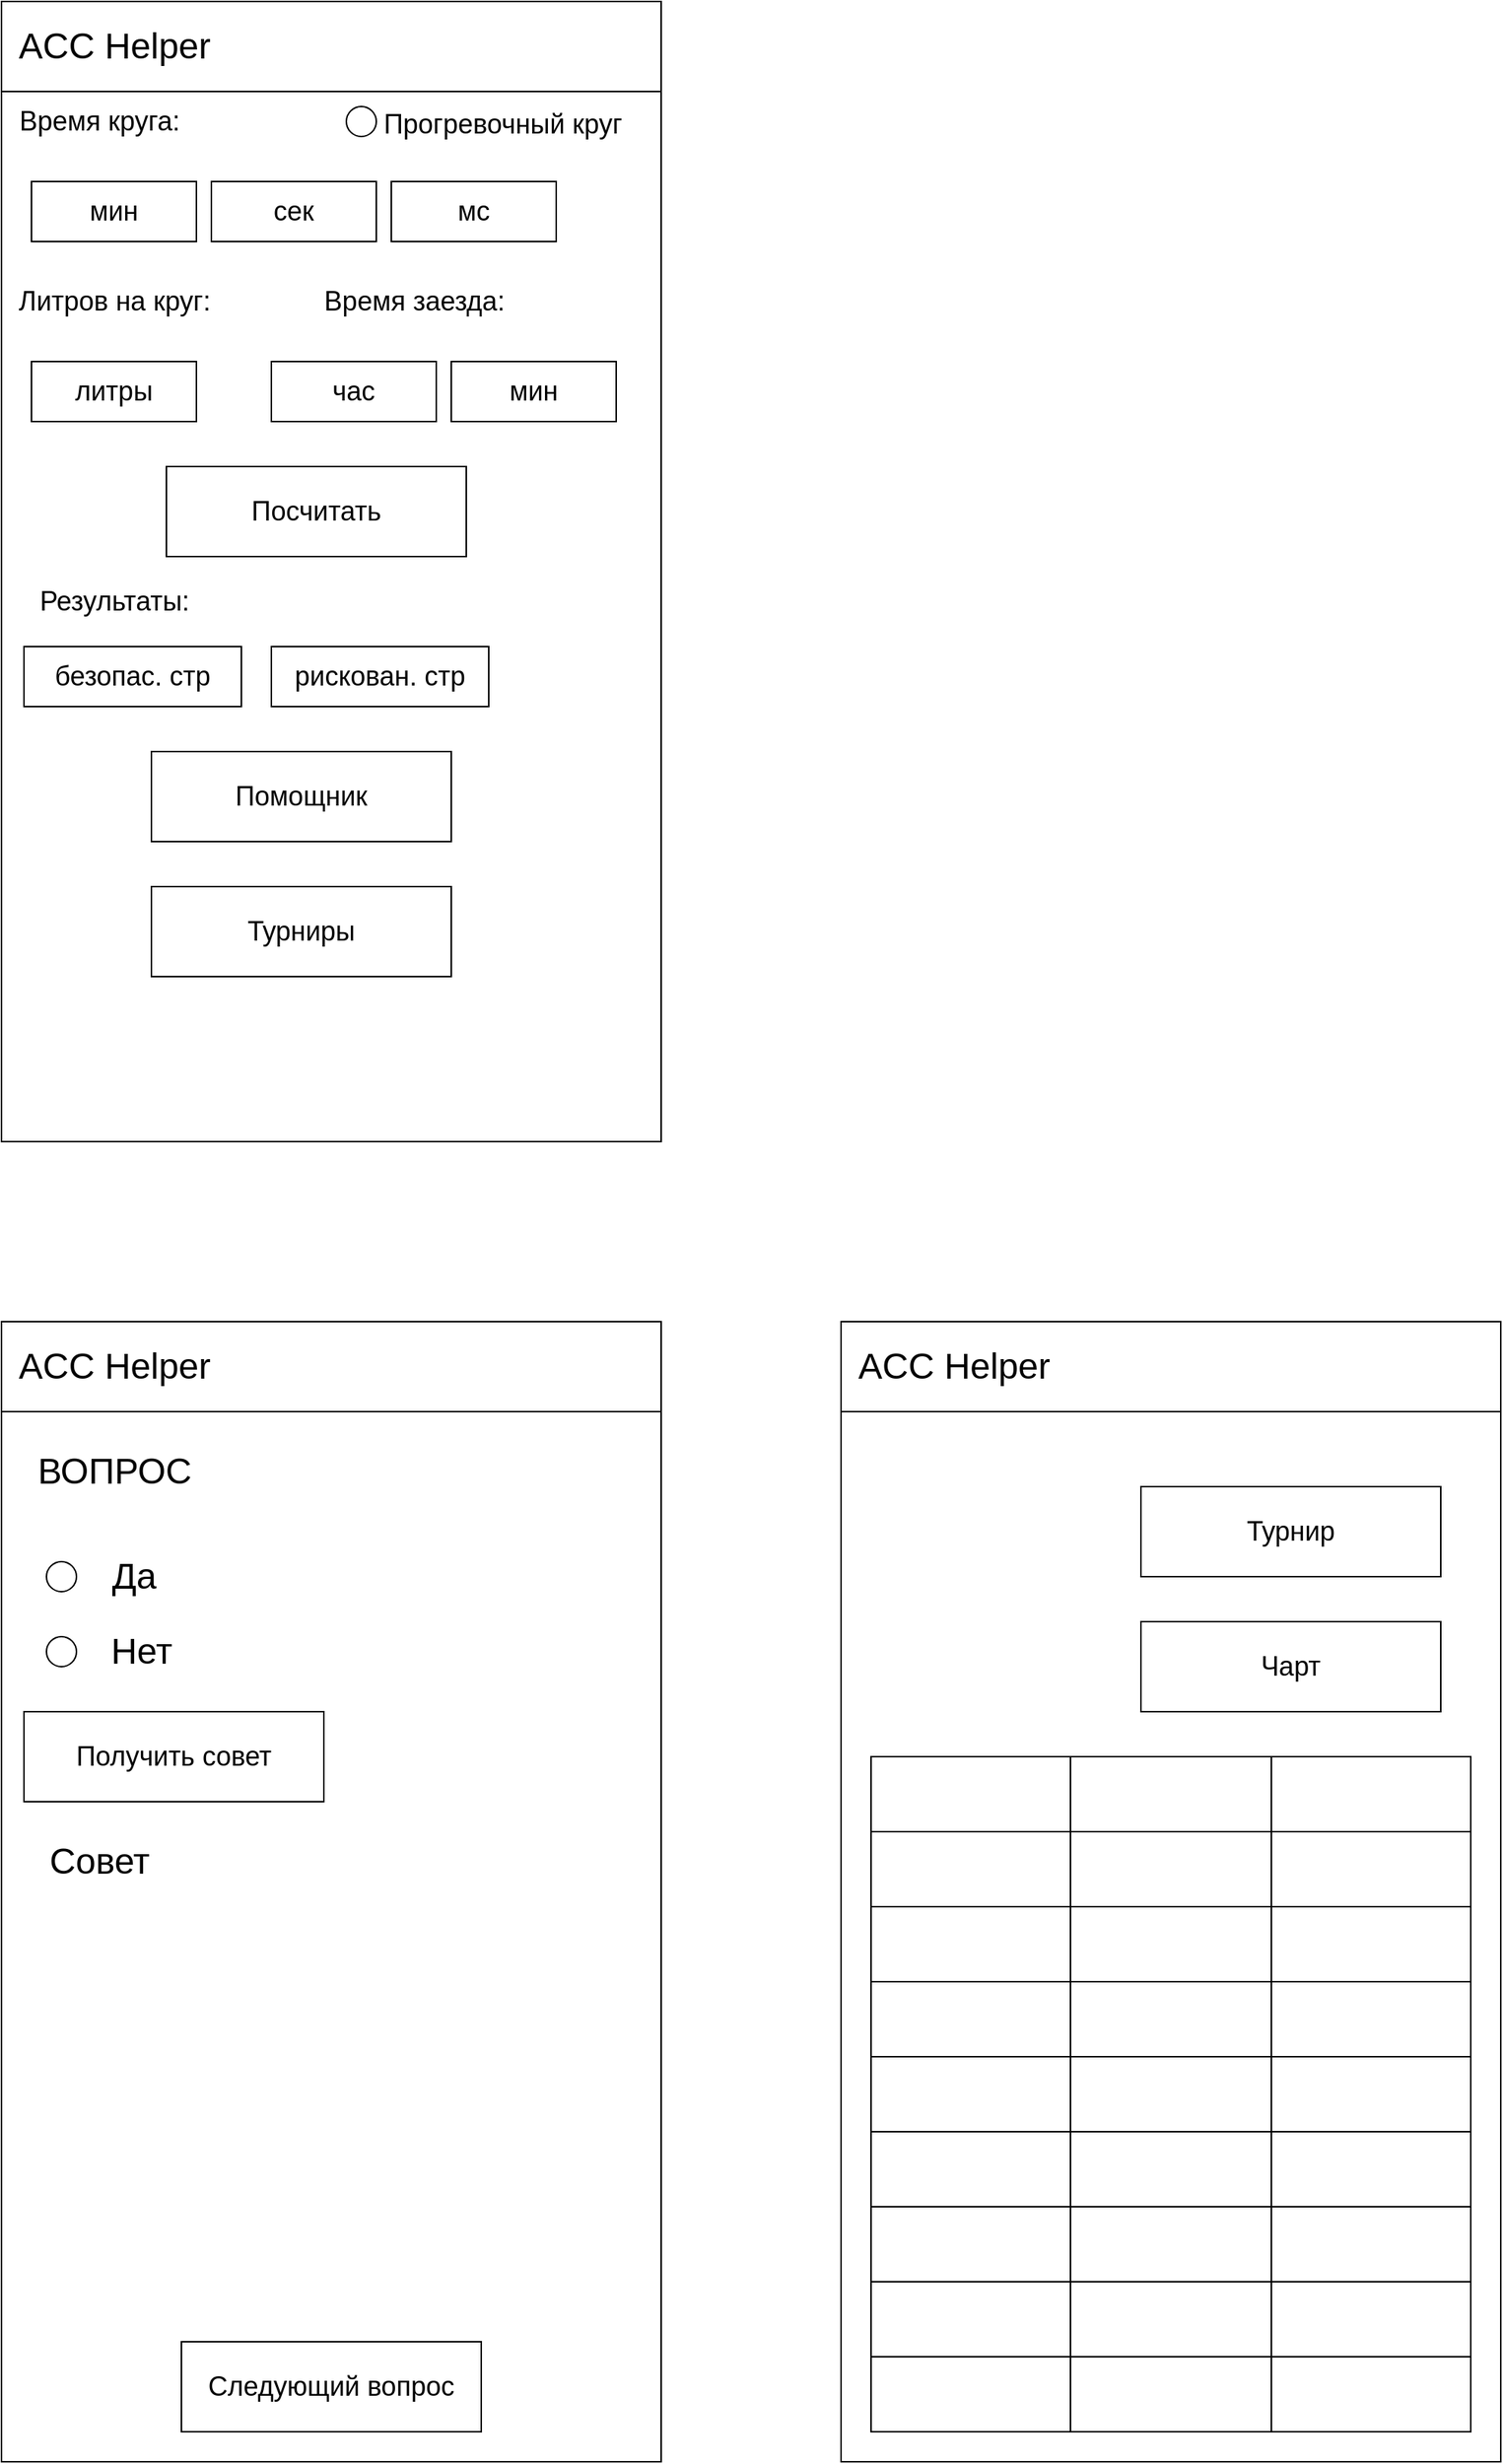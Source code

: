 <mxfile version="22.0.0" type="device">
  <diagram name="Страница — 1" id="Fkn4d4ggOS895twGQjuB">
    <mxGraphModel dx="1022" dy="1146" grid="1" gridSize="10" guides="1" tooltips="1" connect="1" arrows="1" fold="1" page="1" pageScale="1" pageWidth="827" pageHeight="1169" math="0" shadow="0">
      <root>
        <mxCell id="0" />
        <mxCell id="1" parent="0" />
        <mxCell id="hPSWKm6aiTyItyE_-EYs-1" value="" style="rounded=0;whiteSpace=wrap;html=1;" vertex="1" parent="1">
          <mxGeometry x="80" y="40" width="440" height="760" as="geometry" />
        </mxCell>
        <mxCell id="hPSWKm6aiTyItyE_-EYs-2" value="" style="rounded=0;whiteSpace=wrap;html=1;" vertex="1" parent="1">
          <mxGeometry x="80" y="40" width="440" height="60" as="geometry" />
        </mxCell>
        <mxCell id="hPSWKm6aiTyItyE_-EYs-3" value="&lt;font style=&quot;font-size: 24px;&quot;&gt;ACC Helper&lt;/font&gt;" style="text;html=1;align=center;verticalAlign=middle;resizable=0;points=[];autosize=1;strokeColor=none;fillColor=none;" vertex="1" parent="1">
          <mxGeometry x="80" y="50" width="150" height="40" as="geometry" />
        </mxCell>
        <mxCell id="hPSWKm6aiTyItyE_-EYs-4" value="&lt;font style=&quot;font-size: 18px;&quot;&gt;Время круга:&lt;/font&gt;" style="text;html=1;align=center;verticalAlign=middle;resizable=0;points=[];autosize=1;strokeColor=none;fillColor=none;" vertex="1" parent="1">
          <mxGeometry x="80" y="100" width="130" height="40" as="geometry" />
        </mxCell>
        <mxCell id="hPSWKm6aiTyItyE_-EYs-5" value="&lt;font style=&quot;font-size: 18px;&quot;&gt;мин&lt;/font&gt;" style="rounded=0;whiteSpace=wrap;html=1;" vertex="1" parent="1">
          <mxGeometry x="100" y="160" width="110" height="40" as="geometry" />
        </mxCell>
        <mxCell id="hPSWKm6aiTyItyE_-EYs-8" value="&lt;font style=&quot;font-size: 18px;&quot;&gt;сек&lt;/font&gt;" style="rounded=0;whiteSpace=wrap;html=1;" vertex="1" parent="1">
          <mxGeometry x="220" y="160" width="110" height="40" as="geometry" />
        </mxCell>
        <mxCell id="hPSWKm6aiTyItyE_-EYs-9" value="&lt;font style=&quot;font-size: 18px;&quot;&gt;мс&lt;/font&gt;" style="rounded=0;whiteSpace=wrap;html=1;" vertex="1" parent="1">
          <mxGeometry x="340" y="160" width="110" height="40" as="geometry" />
        </mxCell>
        <mxCell id="hPSWKm6aiTyItyE_-EYs-10" value="" style="ellipse;whiteSpace=wrap;html=1;aspect=fixed;" vertex="1" parent="1">
          <mxGeometry x="310" y="110" width="20" height="20" as="geometry" />
        </mxCell>
        <mxCell id="hPSWKm6aiTyItyE_-EYs-11" value="&lt;span style=&quot;font-size: 18px;&quot;&gt;Прогревочный круг&lt;/span&gt;" style="text;html=1;align=center;verticalAlign=middle;resizable=0;points=[];autosize=1;strokeColor=none;fillColor=none;" vertex="1" parent="1">
          <mxGeometry x="324" y="102" width="180" height="40" as="geometry" />
        </mxCell>
        <mxCell id="hPSWKm6aiTyItyE_-EYs-12" value="&lt;font style=&quot;font-size: 18px;&quot;&gt;Литров на круг:&lt;/font&gt;" style="text;html=1;align=center;verticalAlign=middle;resizable=0;points=[];autosize=1;strokeColor=none;fillColor=none;" vertex="1" parent="1">
          <mxGeometry x="80" y="220" width="150" height="40" as="geometry" />
        </mxCell>
        <mxCell id="hPSWKm6aiTyItyE_-EYs-13" value="&lt;font style=&quot;font-size: 18px;&quot;&gt;литры&lt;/font&gt;" style="rounded=0;whiteSpace=wrap;html=1;" vertex="1" parent="1">
          <mxGeometry x="100" y="280" width="110" height="40" as="geometry" />
        </mxCell>
        <mxCell id="hPSWKm6aiTyItyE_-EYs-14" value="&lt;span style=&quot;font-size: 18px;&quot;&gt;Время заезда:&lt;/span&gt;" style="text;html=1;align=center;verticalAlign=middle;resizable=0;points=[];autosize=1;strokeColor=none;fillColor=none;" vertex="1" parent="1">
          <mxGeometry x="285" y="220" width="140" height="40" as="geometry" />
        </mxCell>
        <mxCell id="hPSWKm6aiTyItyE_-EYs-15" value="&lt;font style=&quot;font-size: 18px;&quot;&gt;час&lt;/font&gt;" style="rounded=0;whiteSpace=wrap;html=1;" vertex="1" parent="1">
          <mxGeometry x="260" y="280" width="110" height="40" as="geometry" />
        </mxCell>
        <mxCell id="hPSWKm6aiTyItyE_-EYs-16" value="&lt;font style=&quot;font-size: 18px;&quot;&gt;мин&lt;/font&gt;" style="rounded=0;whiteSpace=wrap;html=1;" vertex="1" parent="1">
          <mxGeometry x="380" y="280" width="110" height="40" as="geometry" />
        </mxCell>
        <mxCell id="hPSWKm6aiTyItyE_-EYs-18" value="&lt;font style=&quot;font-size: 18px;&quot;&gt;Посчитать&lt;/font&gt;" style="rounded=0;whiteSpace=wrap;html=1;" vertex="1" parent="1">
          <mxGeometry x="190" y="350" width="200" height="60" as="geometry" />
        </mxCell>
        <mxCell id="hPSWKm6aiTyItyE_-EYs-19" value="&lt;font style=&quot;font-size: 18px;&quot;&gt;Результаты:&lt;/font&gt;" style="text;html=1;align=center;verticalAlign=middle;resizable=0;points=[];autosize=1;strokeColor=none;fillColor=none;" vertex="1" parent="1">
          <mxGeometry x="95" y="420" width="120" height="40" as="geometry" />
        </mxCell>
        <mxCell id="hPSWKm6aiTyItyE_-EYs-20" value="&lt;font style=&quot;font-size: 18px;&quot;&gt;безопас. стр&lt;/font&gt;" style="rounded=0;whiteSpace=wrap;html=1;" vertex="1" parent="1">
          <mxGeometry x="95" y="470" width="145" height="40" as="geometry" />
        </mxCell>
        <mxCell id="hPSWKm6aiTyItyE_-EYs-21" value="&lt;font style=&quot;font-size: 18px;&quot;&gt;рискован. стр&lt;/font&gt;" style="rounded=0;whiteSpace=wrap;html=1;" vertex="1" parent="1">
          <mxGeometry x="260" y="470" width="145" height="40" as="geometry" />
        </mxCell>
        <mxCell id="hPSWKm6aiTyItyE_-EYs-22" value="&lt;font style=&quot;font-size: 18px;&quot;&gt;Помощник&lt;/font&gt;" style="rounded=0;whiteSpace=wrap;html=1;" vertex="1" parent="1">
          <mxGeometry x="180" y="540" width="200" height="60" as="geometry" />
        </mxCell>
        <mxCell id="hPSWKm6aiTyItyE_-EYs-23" value="&lt;font style=&quot;font-size: 18px;&quot;&gt;Турниры&lt;/font&gt;" style="rounded=0;whiteSpace=wrap;html=1;" vertex="1" parent="1">
          <mxGeometry x="180" y="630" width="200" height="60" as="geometry" />
        </mxCell>
        <mxCell id="hPSWKm6aiTyItyE_-EYs-24" value="" style="rounded=0;whiteSpace=wrap;html=1;" vertex="1" parent="1">
          <mxGeometry x="80" y="920" width="440" height="760" as="geometry" />
        </mxCell>
        <mxCell id="hPSWKm6aiTyItyE_-EYs-25" value="" style="rounded=0;whiteSpace=wrap;html=1;" vertex="1" parent="1">
          <mxGeometry x="80" y="920" width="440" height="60" as="geometry" />
        </mxCell>
        <mxCell id="hPSWKm6aiTyItyE_-EYs-26" value="&lt;font style=&quot;font-size: 24px;&quot;&gt;ACC Helper&lt;/font&gt;" style="text;html=1;align=center;verticalAlign=middle;resizable=0;points=[];autosize=1;strokeColor=none;fillColor=none;" vertex="1" parent="1">
          <mxGeometry x="80" y="930" width="150" height="40" as="geometry" />
        </mxCell>
        <mxCell id="hPSWKm6aiTyItyE_-EYs-27" value="&lt;font style=&quot;font-size: 24px;&quot;&gt;ВОПРОС&lt;/font&gt;" style="text;html=1;align=center;verticalAlign=middle;resizable=0;points=[];autosize=1;strokeColor=none;fillColor=none;" vertex="1" parent="1">
          <mxGeometry x="90" y="1000" width="130" height="40" as="geometry" />
        </mxCell>
        <mxCell id="hPSWKm6aiTyItyE_-EYs-28" value="" style="ellipse;whiteSpace=wrap;html=1;aspect=fixed;" vertex="1" parent="1">
          <mxGeometry x="110" y="1080" width="20" height="20" as="geometry" />
        </mxCell>
        <mxCell id="hPSWKm6aiTyItyE_-EYs-29" value="" style="ellipse;whiteSpace=wrap;html=1;aspect=fixed;" vertex="1" parent="1">
          <mxGeometry x="110" y="1130" width="20" height="20" as="geometry" />
        </mxCell>
        <mxCell id="hPSWKm6aiTyItyE_-EYs-30" value="&lt;span style=&quot;font-size: 24px;&quot;&gt;Да&lt;/span&gt;" style="text;html=1;align=center;verticalAlign=middle;resizable=0;points=[];autosize=1;strokeColor=none;fillColor=none;" vertex="1" parent="1">
          <mxGeometry x="142.5" y="1070" width="50" height="40" as="geometry" />
        </mxCell>
        <mxCell id="hPSWKm6aiTyItyE_-EYs-31" value="&lt;span style=&quot;font-size: 24px;&quot;&gt;Нет&lt;/span&gt;" style="text;html=1;align=center;verticalAlign=middle;resizable=0;points=[];autosize=1;strokeColor=none;fillColor=none;" vertex="1" parent="1">
          <mxGeometry x="142.5" y="1120" width="60" height="40" as="geometry" />
        </mxCell>
        <mxCell id="hPSWKm6aiTyItyE_-EYs-32" value="&lt;font style=&quot;font-size: 18px;&quot;&gt;Получить совет&lt;/font&gt;" style="rounded=0;whiteSpace=wrap;html=1;" vertex="1" parent="1">
          <mxGeometry x="95" y="1180" width="200" height="60" as="geometry" />
        </mxCell>
        <mxCell id="hPSWKm6aiTyItyE_-EYs-33" value="&lt;font style=&quot;font-size: 24px;&quot;&gt;Совет&lt;/font&gt;" style="text;html=1;align=center;verticalAlign=middle;resizable=0;points=[];autosize=1;strokeColor=none;fillColor=none;" vertex="1" parent="1">
          <mxGeometry x="100" y="1260" width="90" height="40" as="geometry" />
        </mxCell>
        <mxCell id="hPSWKm6aiTyItyE_-EYs-34" value="&lt;font style=&quot;font-size: 18px;&quot;&gt;Следующий вопрос&lt;/font&gt;" style="rounded=0;whiteSpace=wrap;html=1;" vertex="1" parent="1">
          <mxGeometry x="200" y="1600" width="200" height="60" as="geometry" />
        </mxCell>
        <mxCell id="hPSWKm6aiTyItyE_-EYs-36" value="" style="rounded=0;whiteSpace=wrap;html=1;" vertex="1" parent="1">
          <mxGeometry x="640" y="920" width="440" height="760" as="geometry" />
        </mxCell>
        <mxCell id="hPSWKm6aiTyItyE_-EYs-37" value="" style="rounded=0;whiteSpace=wrap;html=1;" vertex="1" parent="1">
          <mxGeometry x="640" y="920" width="440" height="60" as="geometry" />
        </mxCell>
        <mxCell id="hPSWKm6aiTyItyE_-EYs-38" value="&lt;font style=&quot;font-size: 24px;&quot;&gt;ACC Helper&lt;/font&gt;" style="text;html=1;align=center;verticalAlign=middle;resizable=0;points=[];autosize=1;strokeColor=none;fillColor=none;" vertex="1" parent="1">
          <mxGeometry x="640" y="930" width="150" height="40" as="geometry" />
        </mxCell>
        <mxCell id="hPSWKm6aiTyItyE_-EYs-46" value="&lt;span style=&quot;font-size: 18px;&quot;&gt;Турнир&lt;/span&gt;" style="rounded=0;whiteSpace=wrap;html=1;" vertex="1" parent="1">
          <mxGeometry x="840" y="1030" width="200" height="60" as="geometry" />
        </mxCell>
        <mxCell id="hPSWKm6aiTyItyE_-EYs-47" value="&lt;span style=&quot;font-size: 18px;&quot;&gt;Чарт&lt;/span&gt;" style="rounded=0;whiteSpace=wrap;html=1;" vertex="1" parent="1">
          <mxGeometry x="840" y="1120" width="200" height="60" as="geometry" />
        </mxCell>
        <mxCell id="hPSWKm6aiTyItyE_-EYs-48" value="" style="shape=table;startSize=0;container=1;collapsible=0;childLayout=tableLayout;fontSize=16;" vertex="1" parent="1">
          <mxGeometry x="660" y="1210" width="400" height="150" as="geometry" />
        </mxCell>
        <mxCell id="hPSWKm6aiTyItyE_-EYs-49" value="" style="shape=tableRow;horizontal=0;startSize=0;swimlaneHead=0;swimlaneBody=0;strokeColor=inherit;top=0;left=0;bottom=0;right=0;collapsible=0;dropTarget=0;fillColor=none;points=[[0,0.5],[1,0.5]];portConstraint=eastwest;fontSize=16;" vertex="1" parent="hPSWKm6aiTyItyE_-EYs-48">
          <mxGeometry width="400" height="50" as="geometry" />
        </mxCell>
        <mxCell id="hPSWKm6aiTyItyE_-EYs-50" value="" style="shape=partialRectangle;html=1;whiteSpace=wrap;connectable=0;strokeColor=inherit;overflow=hidden;fillColor=none;top=0;left=0;bottom=0;right=0;pointerEvents=1;fontSize=16;" vertex="1" parent="hPSWKm6aiTyItyE_-EYs-49">
          <mxGeometry width="133" height="50" as="geometry">
            <mxRectangle width="133" height="50" as="alternateBounds" />
          </mxGeometry>
        </mxCell>
        <mxCell id="hPSWKm6aiTyItyE_-EYs-51" value="" style="shape=partialRectangle;html=1;whiteSpace=wrap;connectable=0;strokeColor=inherit;overflow=hidden;fillColor=none;top=0;left=0;bottom=0;right=0;pointerEvents=1;fontSize=16;" vertex="1" parent="hPSWKm6aiTyItyE_-EYs-49">
          <mxGeometry x="133" width="134" height="50" as="geometry">
            <mxRectangle width="134" height="50" as="alternateBounds" />
          </mxGeometry>
        </mxCell>
        <mxCell id="hPSWKm6aiTyItyE_-EYs-52" value="" style="shape=partialRectangle;html=1;whiteSpace=wrap;connectable=0;strokeColor=inherit;overflow=hidden;fillColor=none;top=0;left=0;bottom=0;right=0;pointerEvents=1;fontSize=16;" vertex="1" parent="hPSWKm6aiTyItyE_-EYs-49">
          <mxGeometry x="267" width="133" height="50" as="geometry">
            <mxRectangle width="133" height="50" as="alternateBounds" />
          </mxGeometry>
        </mxCell>
        <mxCell id="hPSWKm6aiTyItyE_-EYs-53" value="" style="shape=tableRow;horizontal=0;startSize=0;swimlaneHead=0;swimlaneBody=0;strokeColor=inherit;top=0;left=0;bottom=0;right=0;collapsible=0;dropTarget=0;fillColor=none;points=[[0,0.5],[1,0.5]];portConstraint=eastwest;fontSize=16;" vertex="1" parent="hPSWKm6aiTyItyE_-EYs-48">
          <mxGeometry y="50" width="400" height="50" as="geometry" />
        </mxCell>
        <mxCell id="hPSWKm6aiTyItyE_-EYs-54" value="" style="shape=partialRectangle;html=1;whiteSpace=wrap;connectable=0;strokeColor=inherit;overflow=hidden;fillColor=none;top=0;left=0;bottom=0;right=0;pointerEvents=1;fontSize=16;" vertex="1" parent="hPSWKm6aiTyItyE_-EYs-53">
          <mxGeometry width="133" height="50" as="geometry">
            <mxRectangle width="133" height="50" as="alternateBounds" />
          </mxGeometry>
        </mxCell>
        <mxCell id="hPSWKm6aiTyItyE_-EYs-55" value="" style="shape=partialRectangle;html=1;whiteSpace=wrap;connectable=0;strokeColor=inherit;overflow=hidden;fillColor=none;top=0;left=0;bottom=0;right=0;pointerEvents=1;fontSize=16;" vertex="1" parent="hPSWKm6aiTyItyE_-EYs-53">
          <mxGeometry x="133" width="134" height="50" as="geometry">
            <mxRectangle width="134" height="50" as="alternateBounds" />
          </mxGeometry>
        </mxCell>
        <mxCell id="hPSWKm6aiTyItyE_-EYs-56" value="" style="shape=partialRectangle;html=1;whiteSpace=wrap;connectable=0;strokeColor=inherit;overflow=hidden;fillColor=none;top=0;left=0;bottom=0;right=0;pointerEvents=1;fontSize=16;" vertex="1" parent="hPSWKm6aiTyItyE_-EYs-53">
          <mxGeometry x="267" width="133" height="50" as="geometry">
            <mxRectangle width="133" height="50" as="alternateBounds" />
          </mxGeometry>
        </mxCell>
        <mxCell id="hPSWKm6aiTyItyE_-EYs-57" value="" style="shape=tableRow;horizontal=0;startSize=0;swimlaneHead=0;swimlaneBody=0;strokeColor=inherit;top=0;left=0;bottom=0;right=0;collapsible=0;dropTarget=0;fillColor=none;points=[[0,0.5],[1,0.5]];portConstraint=eastwest;fontSize=16;" vertex="1" parent="hPSWKm6aiTyItyE_-EYs-48">
          <mxGeometry y="100" width="400" height="50" as="geometry" />
        </mxCell>
        <mxCell id="hPSWKm6aiTyItyE_-EYs-58" value="" style="shape=partialRectangle;html=1;whiteSpace=wrap;connectable=0;strokeColor=inherit;overflow=hidden;fillColor=none;top=0;left=0;bottom=0;right=0;pointerEvents=1;fontSize=16;" vertex="1" parent="hPSWKm6aiTyItyE_-EYs-57">
          <mxGeometry width="133" height="50" as="geometry">
            <mxRectangle width="133" height="50" as="alternateBounds" />
          </mxGeometry>
        </mxCell>
        <mxCell id="hPSWKm6aiTyItyE_-EYs-59" value="" style="shape=partialRectangle;html=1;whiteSpace=wrap;connectable=0;strokeColor=inherit;overflow=hidden;fillColor=none;top=0;left=0;bottom=0;right=0;pointerEvents=1;fontSize=16;" vertex="1" parent="hPSWKm6aiTyItyE_-EYs-57">
          <mxGeometry x="133" width="134" height="50" as="geometry">
            <mxRectangle width="134" height="50" as="alternateBounds" />
          </mxGeometry>
        </mxCell>
        <mxCell id="hPSWKm6aiTyItyE_-EYs-60" value="" style="shape=partialRectangle;html=1;whiteSpace=wrap;connectable=0;strokeColor=inherit;overflow=hidden;fillColor=none;top=0;left=0;bottom=0;right=0;pointerEvents=1;fontSize=16;" vertex="1" parent="hPSWKm6aiTyItyE_-EYs-57">
          <mxGeometry x="267" width="133" height="50" as="geometry">
            <mxRectangle width="133" height="50" as="alternateBounds" />
          </mxGeometry>
        </mxCell>
        <mxCell id="hPSWKm6aiTyItyE_-EYs-61" value="" style="shape=table;startSize=0;container=1;collapsible=0;childLayout=tableLayout;fontSize=16;" vertex="1" parent="1">
          <mxGeometry x="660" y="1360" width="400" height="150" as="geometry" />
        </mxCell>
        <mxCell id="hPSWKm6aiTyItyE_-EYs-62" value="" style="shape=tableRow;horizontal=0;startSize=0;swimlaneHead=0;swimlaneBody=0;strokeColor=inherit;top=0;left=0;bottom=0;right=0;collapsible=0;dropTarget=0;fillColor=none;points=[[0,0.5],[1,0.5]];portConstraint=eastwest;fontSize=16;" vertex="1" parent="hPSWKm6aiTyItyE_-EYs-61">
          <mxGeometry width="400" height="50" as="geometry" />
        </mxCell>
        <mxCell id="hPSWKm6aiTyItyE_-EYs-63" value="" style="shape=partialRectangle;html=1;whiteSpace=wrap;connectable=0;strokeColor=inherit;overflow=hidden;fillColor=none;top=0;left=0;bottom=0;right=0;pointerEvents=1;fontSize=16;" vertex="1" parent="hPSWKm6aiTyItyE_-EYs-62">
          <mxGeometry width="133" height="50" as="geometry">
            <mxRectangle width="133" height="50" as="alternateBounds" />
          </mxGeometry>
        </mxCell>
        <mxCell id="hPSWKm6aiTyItyE_-EYs-64" value="" style="shape=partialRectangle;html=1;whiteSpace=wrap;connectable=0;strokeColor=inherit;overflow=hidden;fillColor=none;top=0;left=0;bottom=0;right=0;pointerEvents=1;fontSize=16;" vertex="1" parent="hPSWKm6aiTyItyE_-EYs-62">
          <mxGeometry x="133" width="134" height="50" as="geometry">
            <mxRectangle width="134" height="50" as="alternateBounds" />
          </mxGeometry>
        </mxCell>
        <mxCell id="hPSWKm6aiTyItyE_-EYs-65" value="" style="shape=partialRectangle;html=1;whiteSpace=wrap;connectable=0;strokeColor=inherit;overflow=hidden;fillColor=none;top=0;left=0;bottom=0;right=0;pointerEvents=1;fontSize=16;" vertex="1" parent="hPSWKm6aiTyItyE_-EYs-62">
          <mxGeometry x="267" width="133" height="50" as="geometry">
            <mxRectangle width="133" height="50" as="alternateBounds" />
          </mxGeometry>
        </mxCell>
        <mxCell id="hPSWKm6aiTyItyE_-EYs-66" value="" style="shape=tableRow;horizontal=0;startSize=0;swimlaneHead=0;swimlaneBody=0;strokeColor=inherit;top=0;left=0;bottom=0;right=0;collapsible=0;dropTarget=0;fillColor=none;points=[[0,0.5],[1,0.5]];portConstraint=eastwest;fontSize=16;" vertex="1" parent="hPSWKm6aiTyItyE_-EYs-61">
          <mxGeometry y="50" width="400" height="50" as="geometry" />
        </mxCell>
        <mxCell id="hPSWKm6aiTyItyE_-EYs-67" value="" style="shape=partialRectangle;html=1;whiteSpace=wrap;connectable=0;strokeColor=inherit;overflow=hidden;fillColor=none;top=0;left=0;bottom=0;right=0;pointerEvents=1;fontSize=16;" vertex="1" parent="hPSWKm6aiTyItyE_-EYs-66">
          <mxGeometry width="133" height="50" as="geometry">
            <mxRectangle width="133" height="50" as="alternateBounds" />
          </mxGeometry>
        </mxCell>
        <mxCell id="hPSWKm6aiTyItyE_-EYs-68" value="" style="shape=partialRectangle;html=1;whiteSpace=wrap;connectable=0;strokeColor=inherit;overflow=hidden;fillColor=none;top=0;left=0;bottom=0;right=0;pointerEvents=1;fontSize=16;" vertex="1" parent="hPSWKm6aiTyItyE_-EYs-66">
          <mxGeometry x="133" width="134" height="50" as="geometry">
            <mxRectangle width="134" height="50" as="alternateBounds" />
          </mxGeometry>
        </mxCell>
        <mxCell id="hPSWKm6aiTyItyE_-EYs-69" value="" style="shape=partialRectangle;html=1;whiteSpace=wrap;connectable=0;strokeColor=inherit;overflow=hidden;fillColor=none;top=0;left=0;bottom=0;right=0;pointerEvents=1;fontSize=16;" vertex="1" parent="hPSWKm6aiTyItyE_-EYs-66">
          <mxGeometry x="267" width="133" height="50" as="geometry">
            <mxRectangle width="133" height="50" as="alternateBounds" />
          </mxGeometry>
        </mxCell>
        <mxCell id="hPSWKm6aiTyItyE_-EYs-70" value="" style="shape=tableRow;horizontal=0;startSize=0;swimlaneHead=0;swimlaneBody=0;strokeColor=inherit;top=0;left=0;bottom=0;right=0;collapsible=0;dropTarget=0;fillColor=none;points=[[0,0.5],[1,0.5]];portConstraint=eastwest;fontSize=16;" vertex="1" parent="hPSWKm6aiTyItyE_-EYs-61">
          <mxGeometry y="100" width="400" height="50" as="geometry" />
        </mxCell>
        <mxCell id="hPSWKm6aiTyItyE_-EYs-71" value="" style="shape=partialRectangle;html=1;whiteSpace=wrap;connectable=0;strokeColor=inherit;overflow=hidden;fillColor=none;top=0;left=0;bottom=0;right=0;pointerEvents=1;fontSize=16;" vertex="1" parent="hPSWKm6aiTyItyE_-EYs-70">
          <mxGeometry width="133" height="50" as="geometry">
            <mxRectangle width="133" height="50" as="alternateBounds" />
          </mxGeometry>
        </mxCell>
        <mxCell id="hPSWKm6aiTyItyE_-EYs-72" value="" style="shape=partialRectangle;html=1;whiteSpace=wrap;connectable=0;strokeColor=inherit;overflow=hidden;fillColor=none;top=0;left=0;bottom=0;right=0;pointerEvents=1;fontSize=16;" vertex="1" parent="hPSWKm6aiTyItyE_-EYs-70">
          <mxGeometry x="133" width="134" height="50" as="geometry">
            <mxRectangle width="134" height="50" as="alternateBounds" />
          </mxGeometry>
        </mxCell>
        <mxCell id="hPSWKm6aiTyItyE_-EYs-73" value="" style="shape=partialRectangle;html=1;whiteSpace=wrap;connectable=0;strokeColor=inherit;overflow=hidden;fillColor=none;top=0;left=0;bottom=0;right=0;pointerEvents=1;fontSize=16;" vertex="1" parent="hPSWKm6aiTyItyE_-EYs-70">
          <mxGeometry x="267" width="133" height="50" as="geometry">
            <mxRectangle width="133" height="50" as="alternateBounds" />
          </mxGeometry>
        </mxCell>
        <mxCell id="hPSWKm6aiTyItyE_-EYs-74" value="" style="shape=table;startSize=0;container=1;collapsible=0;childLayout=tableLayout;fontSize=16;" vertex="1" parent="1">
          <mxGeometry x="660" y="1510" width="400" height="150" as="geometry" />
        </mxCell>
        <mxCell id="hPSWKm6aiTyItyE_-EYs-75" value="" style="shape=tableRow;horizontal=0;startSize=0;swimlaneHead=0;swimlaneBody=0;strokeColor=inherit;top=0;left=0;bottom=0;right=0;collapsible=0;dropTarget=0;fillColor=none;points=[[0,0.5],[1,0.5]];portConstraint=eastwest;fontSize=16;" vertex="1" parent="hPSWKm6aiTyItyE_-EYs-74">
          <mxGeometry width="400" height="50" as="geometry" />
        </mxCell>
        <mxCell id="hPSWKm6aiTyItyE_-EYs-76" value="" style="shape=partialRectangle;html=1;whiteSpace=wrap;connectable=0;strokeColor=inherit;overflow=hidden;fillColor=none;top=0;left=0;bottom=0;right=0;pointerEvents=1;fontSize=16;" vertex="1" parent="hPSWKm6aiTyItyE_-EYs-75">
          <mxGeometry width="133" height="50" as="geometry">
            <mxRectangle width="133" height="50" as="alternateBounds" />
          </mxGeometry>
        </mxCell>
        <mxCell id="hPSWKm6aiTyItyE_-EYs-77" value="" style="shape=partialRectangle;html=1;whiteSpace=wrap;connectable=0;strokeColor=inherit;overflow=hidden;fillColor=none;top=0;left=0;bottom=0;right=0;pointerEvents=1;fontSize=16;" vertex="1" parent="hPSWKm6aiTyItyE_-EYs-75">
          <mxGeometry x="133" width="134" height="50" as="geometry">
            <mxRectangle width="134" height="50" as="alternateBounds" />
          </mxGeometry>
        </mxCell>
        <mxCell id="hPSWKm6aiTyItyE_-EYs-78" value="" style="shape=partialRectangle;html=1;whiteSpace=wrap;connectable=0;strokeColor=inherit;overflow=hidden;fillColor=none;top=0;left=0;bottom=0;right=0;pointerEvents=1;fontSize=16;" vertex="1" parent="hPSWKm6aiTyItyE_-EYs-75">
          <mxGeometry x="267" width="133" height="50" as="geometry">
            <mxRectangle width="133" height="50" as="alternateBounds" />
          </mxGeometry>
        </mxCell>
        <mxCell id="hPSWKm6aiTyItyE_-EYs-79" value="" style="shape=tableRow;horizontal=0;startSize=0;swimlaneHead=0;swimlaneBody=0;strokeColor=inherit;top=0;left=0;bottom=0;right=0;collapsible=0;dropTarget=0;fillColor=none;points=[[0,0.5],[1,0.5]];portConstraint=eastwest;fontSize=16;" vertex="1" parent="hPSWKm6aiTyItyE_-EYs-74">
          <mxGeometry y="50" width="400" height="50" as="geometry" />
        </mxCell>
        <mxCell id="hPSWKm6aiTyItyE_-EYs-80" value="" style="shape=partialRectangle;html=1;whiteSpace=wrap;connectable=0;strokeColor=inherit;overflow=hidden;fillColor=none;top=0;left=0;bottom=0;right=0;pointerEvents=1;fontSize=16;" vertex="1" parent="hPSWKm6aiTyItyE_-EYs-79">
          <mxGeometry width="133" height="50" as="geometry">
            <mxRectangle width="133" height="50" as="alternateBounds" />
          </mxGeometry>
        </mxCell>
        <mxCell id="hPSWKm6aiTyItyE_-EYs-81" value="" style="shape=partialRectangle;html=1;whiteSpace=wrap;connectable=0;strokeColor=inherit;overflow=hidden;fillColor=none;top=0;left=0;bottom=0;right=0;pointerEvents=1;fontSize=16;" vertex="1" parent="hPSWKm6aiTyItyE_-EYs-79">
          <mxGeometry x="133" width="134" height="50" as="geometry">
            <mxRectangle width="134" height="50" as="alternateBounds" />
          </mxGeometry>
        </mxCell>
        <mxCell id="hPSWKm6aiTyItyE_-EYs-82" value="" style="shape=partialRectangle;html=1;whiteSpace=wrap;connectable=0;strokeColor=inherit;overflow=hidden;fillColor=none;top=0;left=0;bottom=0;right=0;pointerEvents=1;fontSize=16;" vertex="1" parent="hPSWKm6aiTyItyE_-EYs-79">
          <mxGeometry x="267" width="133" height="50" as="geometry">
            <mxRectangle width="133" height="50" as="alternateBounds" />
          </mxGeometry>
        </mxCell>
        <mxCell id="hPSWKm6aiTyItyE_-EYs-83" value="" style="shape=tableRow;horizontal=0;startSize=0;swimlaneHead=0;swimlaneBody=0;strokeColor=inherit;top=0;left=0;bottom=0;right=0;collapsible=0;dropTarget=0;fillColor=none;points=[[0,0.5],[1,0.5]];portConstraint=eastwest;fontSize=16;" vertex="1" parent="hPSWKm6aiTyItyE_-EYs-74">
          <mxGeometry y="100" width="400" height="50" as="geometry" />
        </mxCell>
        <mxCell id="hPSWKm6aiTyItyE_-EYs-84" value="" style="shape=partialRectangle;html=1;whiteSpace=wrap;connectable=0;strokeColor=inherit;overflow=hidden;fillColor=none;top=0;left=0;bottom=0;right=0;pointerEvents=1;fontSize=16;" vertex="1" parent="hPSWKm6aiTyItyE_-EYs-83">
          <mxGeometry width="133" height="50" as="geometry">
            <mxRectangle width="133" height="50" as="alternateBounds" />
          </mxGeometry>
        </mxCell>
        <mxCell id="hPSWKm6aiTyItyE_-EYs-85" value="" style="shape=partialRectangle;html=1;whiteSpace=wrap;connectable=0;strokeColor=inherit;overflow=hidden;fillColor=none;top=0;left=0;bottom=0;right=0;pointerEvents=1;fontSize=16;" vertex="1" parent="hPSWKm6aiTyItyE_-EYs-83">
          <mxGeometry x="133" width="134" height="50" as="geometry">
            <mxRectangle width="134" height="50" as="alternateBounds" />
          </mxGeometry>
        </mxCell>
        <mxCell id="hPSWKm6aiTyItyE_-EYs-86" value="" style="shape=partialRectangle;html=1;whiteSpace=wrap;connectable=0;strokeColor=inherit;overflow=hidden;fillColor=none;top=0;left=0;bottom=0;right=0;pointerEvents=1;fontSize=16;" vertex="1" parent="hPSWKm6aiTyItyE_-EYs-83">
          <mxGeometry x="267" width="133" height="50" as="geometry">
            <mxRectangle width="133" height="50" as="alternateBounds" />
          </mxGeometry>
        </mxCell>
      </root>
    </mxGraphModel>
  </diagram>
</mxfile>
